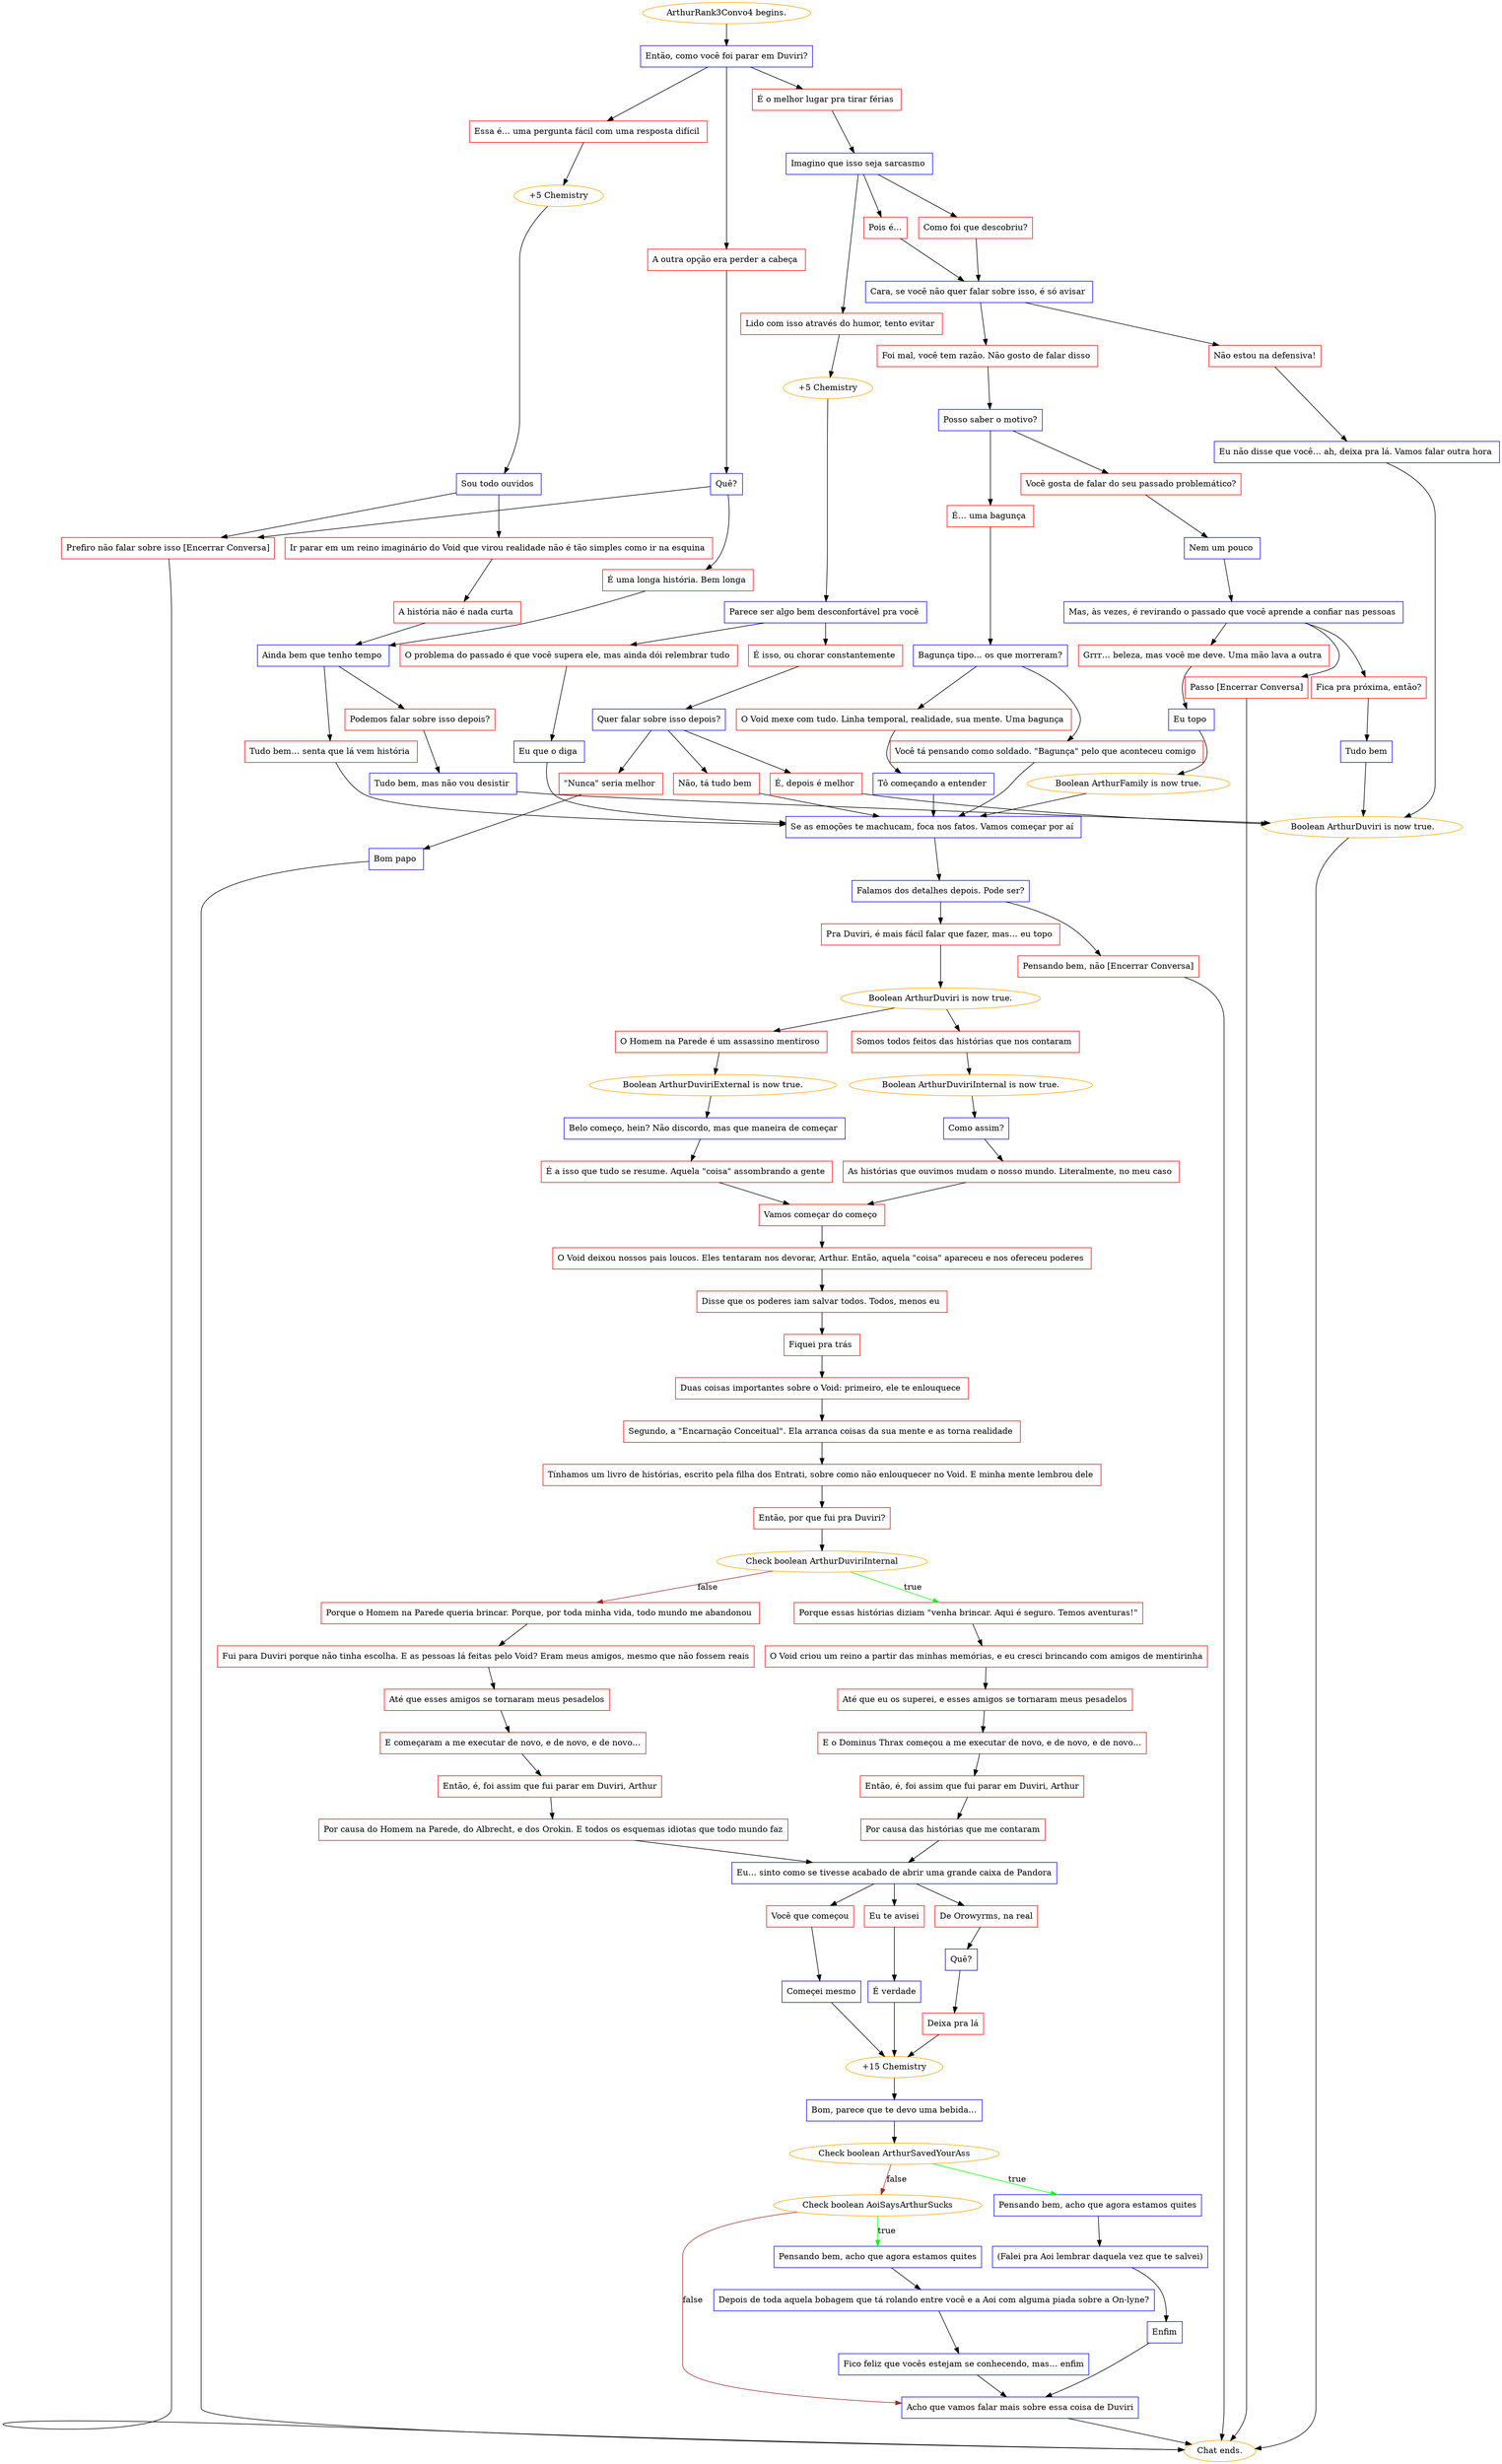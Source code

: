 digraph {
	"ArthurRank3Convo4 begins." [color=orange];
		"ArthurRank3Convo4 begins." -> j4018149380;
	j4018149380 [label="Então, como você foi parar em Duviri?",shape=box,color=blue];
		j4018149380 -> j3681619385;
		j4018149380 -> j28167662;
		j4018149380 -> j3625953017;
	j3681619385 [label="Essa é… uma pergunta fácil com uma resposta difícil ",shape=box,color=red];
		j3681619385 -> j1299505709;
	j28167662 [label="A outra opção era perder a cabeça ",shape=box,color=red];
		j28167662 -> j4063232533;
	j3625953017 [label="É o melhor lugar pra tirar férias ",shape=box,color=red];
		j3625953017 -> j1113091609;
	j1299505709 [label="+5 Chemistry",color=orange];
		j1299505709 -> j3541820024;
	j4063232533 [label="Quê?",shape=box,color=blue];
		j4063232533 -> j3557394875;
		j4063232533 -> j2003762231;
	j1113091609 [label="Imagino que isso seja sarcasmo ",shape=box,color=blue];
		j1113091609 -> j994885859;
		j1113091609 -> j2244116659;
		j1113091609 -> j418323575;
	j3541820024 [label="Sou todo ouvidos ",shape=box,color=blue];
		j3541820024 -> j2486054188;
		j3541820024 -> j2003762231;
	j3557394875 [label="É uma longa história. Bem longa ",shape=box,color=red];
		j3557394875 -> j215450481;
	j2003762231 [label="Prefiro não falar sobre isso [Encerrar Conversa]",shape=box,color=red];
		j2003762231 -> "Chat ends.";
	j994885859 [label="Lido com isso através do humor, tento evitar ",shape=box,color=red];
		j994885859 -> j232364962;
	j2244116659 [label="Pois é…",shape=box,color=red];
		j2244116659 -> j2936290630;
	j418323575 [label="Como foi que descobriu?",shape=box,color=red];
		j418323575 -> j2936290630;
	j2486054188 [label="Ir parar em um reino imaginário do Void que virou realidade não é tão simples como ir na esquina ",shape=box,color=red];
		j2486054188 -> j3589400564;
	j215450481 [label="Ainda bem que tenho tempo ",shape=box,color=blue];
		j215450481 -> j3663337493;
		j215450481 -> j3855011953;
	"Chat ends." [color=orange];
	j232364962 [label="+5 Chemistry",color=orange];
		j232364962 -> j3715119369;
	j2936290630 [label="Cara, se você não quer falar sobre isso, é só avisar ",shape=box,color=blue];
		j2936290630 -> j2589140391;
		j2936290630 -> j43532309;
	j3589400564 [label="A história não é nada curta ",shape=box,color=red];
		j3589400564 -> j215450481;
	j3663337493 [label="Tudo bem… senta que lá vem história ",shape=box,color=red];
		j3663337493 -> j2429552161;
	j3855011953 [label="Podemos falar sobre isso depois?",shape=box,color=red];
		j3855011953 -> j80542336;
	j3715119369 [label="Parece ser algo bem desconfortável pra você ",shape=box,color=blue];
		j3715119369 -> j4124608304;
		j3715119369 -> j3539313131;
	j2589140391 [label="Foi mal, você tem razão. Não gosto de falar disso ",shape=box,color=red];
		j2589140391 -> j3326410220;
	j43532309 [label="Não estou na defensiva!",shape=box,color=red];
		j43532309 -> j346208084;
	j2429552161 [label="Se as emoções te machucam, foca nos fatos. Vamos começar por aí ",shape=box,color=blue];
		j2429552161 -> j416332586;
	j80542336 [label="Tudo bem, mas não vou desistir ",shape=box,color=blue];
		j80542336 -> j1992354670;
	j4124608304 [label="O problema do passado é que você supera ele, mas ainda dói relembrar tudo ",shape=box,color=red];
		j4124608304 -> j3880937530;
	j3539313131 [label="É isso, ou chorar constantemente ",shape=box,color=red];
		j3539313131 -> j992148382;
	j3326410220 [label="Posso saber o motivo?",shape=box,color=blue];
		j3326410220 -> j561331052;
		j3326410220 -> j942324332;
	j346208084 [label="Eu não disse que você… ah, deixa pra lá. Vamos falar outra hora ",shape=box,color=blue];
		j346208084 -> j1992354670;
	j416332586 [label="Falamos dos detalhes depois. Pode ser?",shape=box,color=blue];
		j416332586 -> j1456019957;
		j416332586 -> j3765087518;
	j1992354670 [label="Boolean ArthurDuviri is now true.",color=orange];
		j1992354670 -> "Chat ends.";
	j3880937530 [label="Eu que o diga ",shape=box,color=blue];
		j3880937530 -> j2429552161;
	j992148382 [label="Quer falar sobre isso depois?",shape=box,color=blue];
		j992148382 -> j1190175473;
		j992148382 -> j1679303727;
		j992148382 -> j3140228555;
	j561331052 [label="É… uma bagunça ",shape=box,color=red];
		j561331052 -> j614728776;
	j942324332 [label="Você gosta de falar do seu passado problemático?",shape=box,color=red];
		j942324332 -> j1280061962;
	j1456019957 [label="Pra Duviri, é mais fácil falar que fazer, mas… eu topo ",shape=box,color=red];
		j1456019957 -> j2288046648;
	j3765087518 [label="Pensando bem, não [Encerrar Conversa]",shape=box,color=red];
		j3765087518 -> "Chat ends.";
	j1190175473 [label="Não, tá tudo bem ",shape=box,color=red];
		j1190175473 -> j2429552161;
	j1679303727 [label="É, depois é melhor ",shape=box,color=red];
		j1679303727 -> j1992354670;
	j3140228555 [label="\"Nunca\" seria melhor ",shape=box,color=red];
		j3140228555 -> j2277806534;
	j614728776 [label="Bagunça tipo… os que morreram?",shape=box,color=blue];
		j614728776 -> j2673893910;
		j614728776 -> j334621725;
	j1280061962 [label="Nem um pouco ",shape=box,color=blue];
		j1280061962 -> j355826192;
	j2288046648 [label="Boolean ArthurDuviri is now true.",color=orange];
		j2288046648 -> j1612995075;
		j2288046648 -> j2681521770;
	j2277806534 [label="Bom papo ",shape=box,color=blue];
		j2277806534 -> "Chat ends.";
	j2673893910 [label="O Void mexe com tudo. Linha temporal, realidade, sua mente. Uma bagunça ",shape=box,color=red];
		j2673893910 -> j3376982813;
	j334621725 [label="Você tá pensando como soldado. \"Bagunça\" pelo que aconteceu comigo ",shape=box,color=red];
		j334621725 -> j2429552161;
	j355826192 [label="Mas, às vezes, é revirando o passado que você aprende a confiar nas pessoas ",shape=box,color=blue];
		j355826192 -> j787898060;
		j355826192 -> j2084242725;
		j355826192 -> j147394143;
	j1612995075 [label="Somos todos feitos das histórias que nos contaram ",shape=box,color=red];
		j1612995075 -> j3392050256;
	j2681521770 [label="O Homem na Parede é um assassino mentiroso ",shape=box,color=red];
		j2681521770 -> j4004482610;
	j3376982813 [label="Tô começando a entender ",shape=box,color=blue];
		j3376982813 -> j2429552161;
	j787898060 [label="Grrr… beleza, mas você me deve. Uma mão lava a outra ",shape=box,color=red];
		j787898060 -> j3713964118;
	j2084242725 [label="Fica pra próxima, então?",shape=box,color=red];
		j2084242725 -> j2458720491;
	j147394143 [label="Passo [Encerrar Conversa]",shape=box,color=red];
		j147394143 -> "Chat ends.";
	j3392050256 [label="Boolean ArthurDuviriInternal is now true.",color=orange];
		j3392050256 -> j1984083208;
	j4004482610 [label="Boolean ArthurDuviriExternal is now true.",color=orange];
		j4004482610 -> j2009620297;
	j3713964118 [label="Eu topo ",shape=box,color=blue];
		j3713964118 -> j2339851058;
	j2458720491 [label="Tudo bem",shape=box,color=blue];
		j2458720491 -> j1992354670;
	j1984083208 [label="Como assim?",shape=box,color=blue];
		j1984083208 -> j2182193600;
	j2009620297 [label="Belo começo, hein? Não discordo, mas que maneira de começar ",shape=box,color=blue];
		j2009620297 -> j2210558501;
	j2339851058 [label="Boolean ArthurFamily is now true.",color=orange];
		j2339851058 -> j2429552161;
	j2182193600 [label="As histórias que ouvimos mudam o nosso mundo. Literalmente, no meu caso ",shape=box,color=red];
		j2182193600 -> j699468761;
	j2210558501 [label="É a isso que tudo se resume. Aquela \"coisa\" assombrando a gente ",shape=box,color=red];
		j2210558501 -> j699468761;
	j699468761 [label="Vamos começar do começo ",shape=box,color=red];
		j699468761 -> j2191479820;
	j2191479820 [label="O Void deixou nossos pais loucos. Eles tentaram nos devorar, Arthur. Então, aquela \"coisa\" apareceu e nos ofereceu poderes ",shape=box,color=red];
		j2191479820 -> j2209331916;
	j2209331916 [label="Disse que os poderes iam salvar todos. Todos, menos eu ",shape=box,color=red];
		j2209331916 -> j487558532;
	j487558532 [label="Fiquei pra trás ",shape=box,color=red];
		j487558532 -> j3043482948;
	j3043482948 [label="Duas coisas importantes sobre o Void: primeiro, ele te enlouquece ",shape=box,color=red];
		j3043482948 -> j2349343825;
	j2349343825 [label="Segundo, a \"Encarnação Conceitual\". Ela arranca coisas da sua mente e as torna realidade ",shape=box,color=red];
		j2349343825 -> j2040634735;
	j2040634735 [label="Tínhamos um livro de histórias, escrito pela filha dos Entrati, sobre como não enlouquecer no Void. E minha mente lembrou dele ",shape=box,color=red];
		j2040634735 -> j585798848;
	j585798848 [label="Então, por que fui pra Duviri?",shape=box,color=red];
		j585798848 -> j3129190836;
	j3129190836 [label="Check boolean ArthurDuviriInternal",color=orange];
		j3129190836 -> j105464881 [label=true,color=green];
		j3129190836 -> j135472916 [label=false,color=brown];
	j105464881 [label="Porque essas histórias diziam \"venha brincar. Aqui é seguro. Temos aventuras!\"",shape=box,color=red];
		j105464881 -> j1792302761;
	j135472916 [label="Porque o Homem na Parede queria brincar. Porque, por toda minha vida, todo mundo me abandonou ",shape=box,color=red];
		j135472916 -> j2978683686;
	j1792302761 [label="O Void criou um reino a partir das minhas memórias, e eu cresci brincando com amigos de mentirinha",shape=box,color=red];
		j1792302761 -> j2173795242;
	j2978683686 [label="Fui para Duviri porque não tinha escolha. E as pessoas lá feitas pelo Void? Eram meus amigos, mesmo que não fossem reais",shape=box,color=red];
		j2978683686 -> j1004055869;
	j2173795242 [label="Até que eu os superei, e esses amigos se tornaram meus pesadelos",shape=box,color=red];
		j2173795242 -> j2113151332;
	j1004055869 [label="Até que esses amigos se tornaram meus pesadelos",shape=box,color=red];
		j1004055869 -> j1947981094;
	j2113151332 [label="E o Dominus Thrax começou a me executar de novo, e de novo, e de novo…",shape=box,color=red];
		j2113151332 -> j1627476834;
	j1947981094 [label="E começaram a me executar de novo, e de novo, e de novo…",shape=box,color=red];
		j1947981094 -> j1270266530;
	j1627476834 [label="Então, é, foi assim que fui parar em Duviri, Arthur",shape=box,color=red];
		j1627476834 -> j3450745769;
	j1270266530 [label="Então, é, foi assim que fui parar em Duviri, Arthur",shape=box,color=red];
		j1270266530 -> j3363877386;
	j3450745769 [label="Por causa das histórias que me contaram",shape=box,color=red];
		j3450745769 -> j222521025;
	j3363877386 [label="Por causa do Homem na Parede, do Albrecht, e dos Orokin. E todos os esquemas idiotas que todo mundo faz",shape=box,color=red];
		j3363877386 -> j222521025;
	j222521025 [label="Eu… sinto como se tivesse acabado de abrir uma grande caixa de Pandora",shape=box,color=blue];
		j222521025 -> j45829736;
		j222521025 -> j639216749;
		j222521025 -> j4283920824;
	j45829736 [label="De Orowyrms, na real",shape=box,color=red];
		j45829736 -> j1378111545;
	j639216749 [label="Você que começou",shape=box,color=red];
		j639216749 -> j1501027808;
	j4283920824 [label="Eu te avisei",shape=box,color=red];
		j4283920824 -> j1516000772;
	j1378111545 [label="Quê?",shape=box,color=blue];
		j1378111545 -> j3838303204;
	j1501027808 [label="Começei mesmo",shape=box,color=blue];
		j1501027808 -> j2133739248;
	j1516000772 [label="É verdade",shape=box,color=blue];
		j1516000772 -> j2133739248;
	j3838303204 [label="Deixa pra lá",shape=box,color=red];
		j3838303204 -> j2133739248;
	j2133739248 [label="+15 Chemistry",color=orange];
		j2133739248 -> j3998449036;
	j3998449036 [label="Bom, parece que te devo uma bebida…",shape=box,color=blue];
		j3998449036 -> j3425600581;
	j3425600581 [label="Check boolean ArthurSavedYourAss",color=orange];
		j3425600581 -> j1368901391 [label=true,color=green];
		j3425600581 -> j75274710 [label=false,color=brown];
	j1368901391 [label="Pensando bem, acho que agora estamos quites",shape=box,color=blue];
		j1368901391 -> j1160770842;
	j75274710 [label="Check boolean AoiSaysArthurSucks",color=orange];
		j75274710 -> j1158509749 [label=true,color=green];
		j75274710 -> j1730805151 [label=false,color=brown];
	j1160770842 [label="(Falei pra Aoi lembrar daquela vez que te salvei)",shape=box,color=blue];
		j1160770842 -> j2213760480;
	j1158509749 [label="Pensando bem, acho que agora estamos quites",shape=box,color=blue];
		j1158509749 -> j2038770207;
	j1730805151 [label="Acho que vamos falar mais sobre essa coisa de Duviri",shape=box,color=blue];
		j1730805151 -> "Chat ends.";
	j2213760480 [label="Enfim",shape=box,color=blue];
		j2213760480 -> j1730805151;
	j2038770207 [label="Depois de toda aquela bobagem que tá rolando entre você e a Aoi com alguma piada sobre a On-lyne?",shape=box,color=blue];
		j2038770207 -> j3068477270;
	j3068477270 [label="Fico feliz que vocês estejam se conhecendo, mas… enfim",shape=box,color=blue];
		j3068477270 -> j1730805151;
}